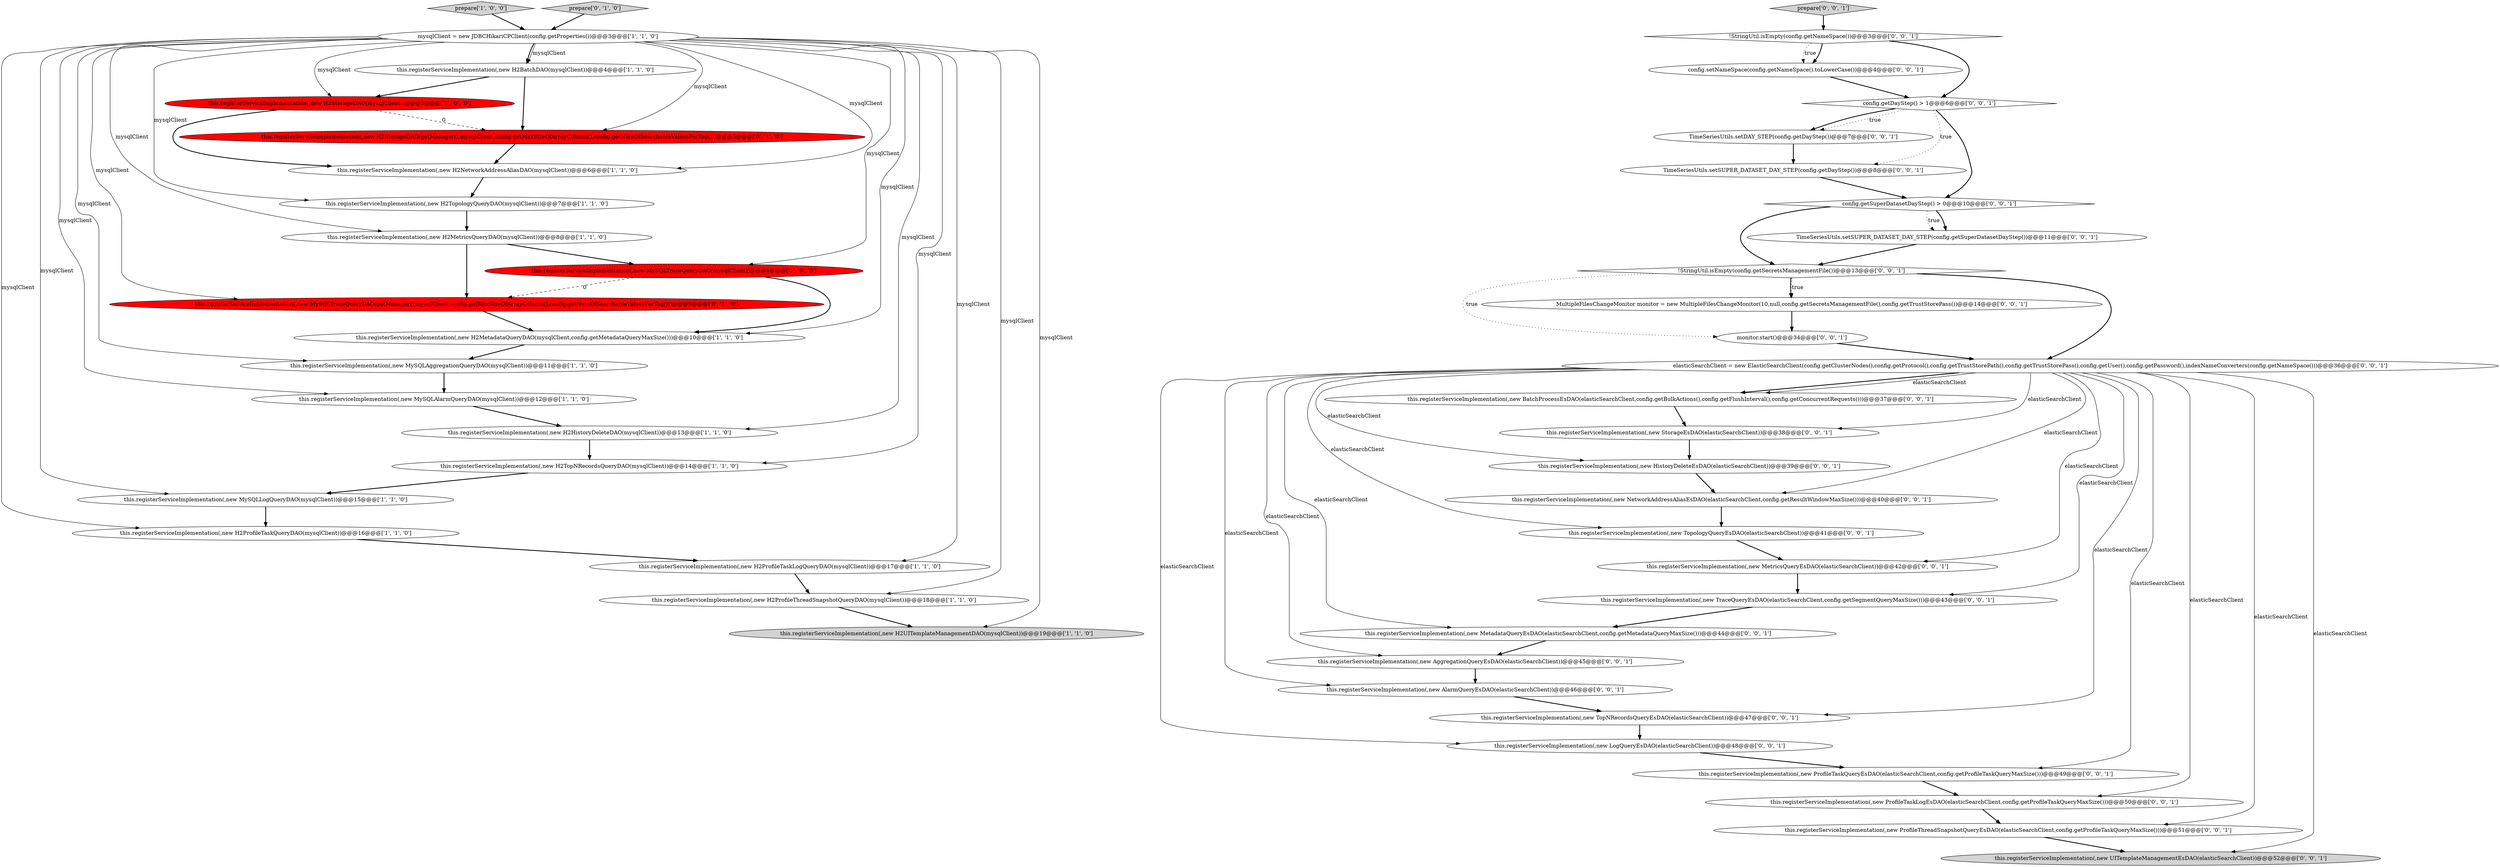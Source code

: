 digraph {
2 [style = filled, label = "this.registerServiceImplementation(,new MySQLLogQueryDAO(mysqlClient))@@@15@@@['1', '1', '0']", fillcolor = white, shape = ellipse image = "AAA0AAABBB1BBB"];
1 [style = filled, label = "this.registerServiceImplementation(,new MySQLAlarmQueryDAO(mysqlClient))@@@12@@@['1', '1', '0']", fillcolor = white, shape = ellipse image = "AAA0AAABBB1BBB"];
11 [style = filled, label = "prepare['1', '0', '0']", fillcolor = lightgray, shape = diamond image = "AAA0AAABBB1BBB"];
38 [style = filled, label = "prepare['0', '0', '1']", fillcolor = lightgray, shape = diamond image = "AAA0AAABBB3BBB"];
33 [style = filled, label = "MultipleFilesChangeMonitor monitor = new MultipleFilesChangeMonitor(10,null,config.getSecretsManagementFile(),config.getTrustStorePass())@@@14@@@['0', '0', '1']", fillcolor = white, shape = ellipse image = "AAA0AAABBB3BBB"];
14 [style = filled, label = "this.registerServiceImplementation(,new H2HistoryDeleteDAO(mysqlClient))@@@13@@@['1', '1', '0']", fillcolor = white, shape = ellipse image = "AAA0AAABBB1BBB"];
9 [style = filled, label = "this.registerServiceImplementation(,new H2TopNRecordsQueryDAO(mysqlClient))@@@14@@@['1', '1', '0']", fillcolor = white, shape = ellipse image = "AAA0AAABBB1BBB"];
42 [style = filled, label = "monitor.start()@@@34@@@['0', '0', '1']", fillcolor = white, shape = ellipse image = "AAA0AAABBB3BBB"];
21 [style = filled, label = "this.registerServiceImplementation(,new AlarmQueryEsDAO(elasticSearchClient))@@@46@@@['0', '0', '1']", fillcolor = white, shape = ellipse image = "AAA0AAABBB3BBB"];
40 [style = filled, label = "elasticSearchClient = new ElasticSearchClient(config.getClusterNodes(),config.getProtocol(),config.getTrustStorePath(),config.getTrustStorePass(),config.getUser(),config.getPassword(),indexNameConverters(config.getNameSpace()))@@@36@@@['0', '0', '1']", fillcolor = white, shape = ellipse image = "AAA0AAABBB3BBB"];
8 [style = filled, label = "this.registerServiceImplementation(,new H2ProfileTaskQueryDAO(mysqlClient))@@@16@@@['1', '1', '0']", fillcolor = white, shape = ellipse image = "AAA0AAABBB1BBB"];
35 [style = filled, label = "this.registerServiceImplementation(,new TopNRecordsQueryEsDAO(elasticSearchClient))@@@47@@@['0', '0', '1']", fillcolor = white, shape = ellipse image = "AAA0AAABBB3BBB"];
25 [style = filled, label = "!StringUtil.isEmpty(config.getSecretsManagementFile())@@@13@@@['0', '0', '1']", fillcolor = white, shape = diamond image = "AAA0AAABBB3BBB"];
4 [style = filled, label = "this.registerServiceImplementation(,new H2StorageDAO(mysqlClient))@@@5@@@['1', '0', '0']", fillcolor = red, shape = ellipse image = "AAA1AAABBB1BBB"];
18 [style = filled, label = "this.registerServiceImplementation(,new H2StorageDAO(getManager(),mysqlClient,config.getMaxSizeOfArrayColumn(),config.getNumOfSearchableValuesPerTag()))@@@5@@@['0', '1', '0']", fillcolor = red, shape = ellipse image = "AAA1AAABBB2BBB"];
20 [style = filled, label = "this.registerServiceImplementation(,new MySQLTraceQueryDAO(getManager(),mysqlClient,config.getMaxSizeOfArrayColumn(),config.getNumOfSearchableValuesPerTag()))@@@9@@@['0', '1', '0']", fillcolor = red, shape = ellipse image = "AAA1AAABBB2BBB"];
23 [style = filled, label = "this.registerServiceImplementation(,new NetworkAddressAliasEsDAO(elasticSearchClient,config.getResultWindowMaxSize()))@@@40@@@['0', '0', '1']", fillcolor = white, shape = ellipse image = "AAA0AAABBB3BBB"];
0 [style = filled, label = "this.registerServiceImplementation(,new MySQLTraceQueryDAO(mysqlClient))@@@9@@@['1', '0', '0']", fillcolor = red, shape = ellipse image = "AAA1AAABBB1BBB"];
36 [style = filled, label = "TimeSeriesUtils.setSUPER_DATASET_DAY_STEP(config.getDayStep())@@@8@@@['0', '0', '1']", fillcolor = white, shape = ellipse image = "AAA0AAABBB3BBB"];
16 [style = filled, label = "this.registerServiceImplementation(,new H2TopologyQueryDAO(mysqlClient))@@@7@@@['1', '1', '0']", fillcolor = white, shape = ellipse image = "AAA0AAABBB1BBB"];
3 [style = filled, label = "this.registerServiceImplementation(,new H2MetricsQueryDAO(mysqlClient))@@@8@@@['1', '1', '0']", fillcolor = white, shape = ellipse image = "AAA0AAABBB1BBB"];
10 [style = filled, label = "this.registerServiceImplementation(,new H2ProfileTaskLogQueryDAO(mysqlClient))@@@17@@@['1', '1', '0']", fillcolor = white, shape = ellipse image = "AAA0AAABBB1BBB"];
41 [style = filled, label = "this.registerServiceImplementation(,new MetadataQueryEsDAO(elasticSearchClient,config.getMetadataQueryMaxSize()))@@@44@@@['0', '0', '1']", fillcolor = white, shape = ellipse image = "AAA0AAABBB3BBB"];
45 [style = filled, label = "this.registerServiceImplementation(,new HistoryDeleteEsDAO(elasticSearchClient))@@@39@@@['0', '0', '1']", fillcolor = white, shape = ellipse image = "AAA0AAABBB3BBB"];
19 [style = filled, label = "prepare['0', '1', '0']", fillcolor = lightgray, shape = diamond image = "AAA0AAABBB2BBB"];
44 [style = filled, label = "this.registerServiceImplementation(,new TraceQueryEsDAO(elasticSearchClient,config.getSegmentQueryMaxSize()))@@@43@@@['0', '0', '1']", fillcolor = white, shape = ellipse image = "AAA0AAABBB3BBB"];
46 [style = filled, label = "this.registerServiceImplementation(,new ProfileTaskLogEsDAO(elasticSearchClient,config.getProfileTaskQueryMaxSize()))@@@50@@@['0', '0', '1']", fillcolor = white, shape = ellipse image = "AAA0AAABBB3BBB"];
29 [style = filled, label = "this.registerServiceImplementation(,new LogQueryEsDAO(elasticSearchClient))@@@48@@@['0', '0', '1']", fillcolor = white, shape = ellipse image = "AAA0AAABBB3BBB"];
34 [style = filled, label = "this.registerServiceImplementation(,new AggregationQueryEsDAO(elasticSearchClient))@@@45@@@['0', '0', '1']", fillcolor = white, shape = ellipse image = "AAA0AAABBB3BBB"];
12 [style = filled, label = "mysqlClient = new JDBCHikariCPClient(config.getProperties())@@@3@@@['1', '1', '0']", fillcolor = white, shape = ellipse image = "AAA0AAABBB1BBB"];
13 [style = filled, label = "this.registerServiceImplementation(,new H2MetadataQueryDAO(mysqlClient,config.getMetadataQueryMaxSize()))@@@10@@@['1', '1', '0']", fillcolor = white, shape = ellipse image = "AAA0AAABBB1BBB"];
43 [style = filled, label = "config.setNameSpace(config.getNameSpace().toLowerCase())@@@4@@@['0', '0', '1']", fillcolor = white, shape = ellipse image = "AAA0AAABBB3BBB"];
26 [style = filled, label = "this.registerServiceImplementation(,new ProfileThreadSnapshotQueryEsDAO(elasticSearchClient,config.getProfileTaskQueryMaxSize()))@@@51@@@['0', '0', '1']", fillcolor = white, shape = ellipse image = "AAA0AAABBB3BBB"];
27 [style = filled, label = "!StringUtil.isEmpty(config.getNameSpace())@@@3@@@['0', '0', '1']", fillcolor = white, shape = diamond image = "AAA0AAABBB3BBB"];
5 [style = filled, label = "this.registerServiceImplementation(,new H2NetworkAddressAliasDAO(mysqlClient))@@@6@@@['1', '1', '0']", fillcolor = white, shape = ellipse image = "AAA0AAABBB1BBB"];
6 [style = filled, label = "this.registerServiceImplementation(,new MySQLAggregationQueryDAO(mysqlClient))@@@11@@@['1', '1', '0']", fillcolor = white, shape = ellipse image = "AAA0AAABBB1BBB"];
48 [style = filled, label = "this.registerServiceImplementation(,new TopologyQueryEsDAO(elasticSearchClient))@@@41@@@['0', '0', '1']", fillcolor = white, shape = ellipse image = "AAA0AAABBB3BBB"];
31 [style = filled, label = "this.registerServiceImplementation(,new BatchProcessEsDAO(elasticSearchClient,config.getBulkActions(),config.getFlushInterval(),config.getConcurrentRequests()))@@@37@@@['0', '0', '1']", fillcolor = white, shape = ellipse image = "AAA0AAABBB3BBB"];
24 [style = filled, label = "this.registerServiceImplementation(,new MetricsQueryEsDAO(elasticSearchClient))@@@42@@@['0', '0', '1']", fillcolor = white, shape = ellipse image = "AAA0AAABBB3BBB"];
30 [style = filled, label = "TimeSeriesUtils.setDAY_STEP(config.getDayStep())@@@7@@@['0', '0', '1']", fillcolor = white, shape = ellipse image = "AAA0AAABBB3BBB"];
28 [style = filled, label = "this.registerServiceImplementation(,new UITemplateManagementEsDAO(elasticSearchClient))@@@52@@@['0', '0', '1']", fillcolor = lightgray, shape = ellipse image = "AAA0AAABBB3BBB"];
15 [style = filled, label = "this.registerServiceImplementation(,new H2UITemplateManagementDAO(mysqlClient))@@@19@@@['1', '1', '0']", fillcolor = lightgray, shape = ellipse image = "AAA0AAABBB1BBB"];
17 [style = filled, label = "this.registerServiceImplementation(,new H2BatchDAO(mysqlClient))@@@4@@@['1', '1', '0']", fillcolor = white, shape = ellipse image = "AAA0AAABBB1BBB"];
7 [style = filled, label = "this.registerServiceImplementation(,new H2ProfileThreadSnapshotQueryDAO(mysqlClient))@@@18@@@['1', '1', '0']", fillcolor = white, shape = ellipse image = "AAA0AAABBB1BBB"];
39 [style = filled, label = "config.getDayStep() > 1@@@6@@@['0', '0', '1']", fillcolor = white, shape = diamond image = "AAA0AAABBB3BBB"];
22 [style = filled, label = "this.registerServiceImplementation(,new ProfileTaskQueryEsDAO(elasticSearchClient,config.getProfileTaskQueryMaxSize()))@@@49@@@['0', '0', '1']", fillcolor = white, shape = ellipse image = "AAA0AAABBB3BBB"];
37 [style = filled, label = "config.getSuperDatasetDayStep() > 0@@@10@@@['0', '0', '1']", fillcolor = white, shape = diamond image = "AAA0AAABBB3BBB"];
47 [style = filled, label = "TimeSeriesUtils.setSUPER_DATASET_DAY_STEP(config.getSuperDatasetDayStep())@@@11@@@['0', '0', '1']", fillcolor = white, shape = ellipse image = "AAA0AAABBB3BBB"];
32 [style = filled, label = "this.registerServiceImplementation(,new StorageEsDAO(elasticSearchClient))@@@38@@@['0', '0', '1']", fillcolor = white, shape = ellipse image = "AAA0AAABBB3BBB"];
8->10 [style = bold, label=""];
39->36 [style = dotted, label="true"];
40->28 [style = solid, label="elasticSearchClient"];
40->44 [style = solid, label="elasticSearchClient"];
0->13 [style = bold, label=""];
25->33 [style = bold, label=""];
30->36 [style = bold, label=""];
40->22 [style = solid, label="elasticSearchClient"];
40->21 [style = solid, label="elasticSearchClient"];
33->42 [style = bold, label=""];
14->9 [style = bold, label=""];
40->31 [style = bold, label=""];
26->28 [style = bold, label=""];
21->35 [style = bold, label=""];
48->24 [style = bold, label=""];
25->40 [style = bold, label=""];
12->3 [style = solid, label="mysqlClient"];
16->3 [style = bold, label=""];
22->46 [style = bold, label=""];
19->12 [style = bold, label=""];
9->2 [style = bold, label=""];
24->44 [style = bold, label=""];
11->12 [style = bold, label=""];
12->10 [style = solid, label="mysqlClient"];
10->7 [style = bold, label=""];
12->13 [style = solid, label="mysqlClient"];
12->20 [style = solid, label="mysqlClient"];
42->40 [style = bold, label=""];
3->0 [style = bold, label=""];
23->48 [style = bold, label=""];
12->2 [style = solid, label="mysqlClient"];
47->25 [style = bold, label=""];
25->42 [style = dotted, label="true"];
44->41 [style = bold, label=""];
40->46 [style = solid, label="elasticSearchClient"];
12->1 [style = solid, label="mysqlClient"];
12->7 [style = solid, label="mysqlClient"];
36->37 [style = bold, label=""];
12->17 [style = solid, label="mysqlClient"];
37->47 [style = bold, label=""];
12->9 [style = solid, label="mysqlClient"];
39->37 [style = bold, label=""];
20->13 [style = bold, label=""];
27->43 [style = bold, label=""];
35->29 [style = bold, label=""];
45->23 [style = bold, label=""];
31->32 [style = bold, label=""];
12->14 [style = solid, label="mysqlClient"];
37->25 [style = bold, label=""];
12->17 [style = bold, label=""];
38->27 [style = bold, label=""];
12->16 [style = solid, label="mysqlClient"];
39->30 [style = dotted, label="true"];
40->26 [style = solid, label="elasticSearchClient"];
12->6 [style = solid, label="mysqlClient"];
5->16 [style = bold, label=""];
6->1 [style = bold, label=""];
27->39 [style = bold, label=""];
12->5 [style = solid, label="mysqlClient"];
12->4 [style = solid, label="mysqlClient"];
12->8 [style = solid, label="mysqlClient"];
7->15 [style = bold, label=""];
13->6 [style = bold, label=""];
40->24 [style = solid, label="elasticSearchClient"];
43->39 [style = bold, label=""];
4->5 [style = bold, label=""];
41->34 [style = bold, label=""];
17->4 [style = bold, label=""];
34->21 [style = bold, label=""];
40->31 [style = solid, label="elasticSearchClient"];
40->35 [style = solid, label="elasticSearchClient"];
25->33 [style = dotted, label="true"];
4->18 [style = dashed, label="0"];
40->41 [style = solid, label="elasticSearchClient"];
32->45 [style = bold, label=""];
40->34 [style = solid, label="elasticSearchClient"];
27->43 [style = dotted, label="true"];
12->0 [style = solid, label="mysqlClient"];
40->32 [style = solid, label="elasticSearchClient"];
40->48 [style = solid, label="elasticSearchClient"];
0->20 [style = dashed, label="0"];
12->18 [style = solid, label="mysqlClient"];
40->45 [style = solid, label="elasticSearchClient"];
39->30 [style = bold, label=""];
40->23 [style = solid, label="elasticSearchClient"];
3->20 [style = bold, label=""];
46->26 [style = bold, label=""];
18->5 [style = bold, label=""];
37->47 [style = dotted, label="true"];
1->14 [style = bold, label=""];
40->29 [style = solid, label="elasticSearchClient"];
29->22 [style = bold, label=""];
12->15 [style = solid, label="mysqlClient"];
17->18 [style = bold, label=""];
2->8 [style = bold, label=""];
}
